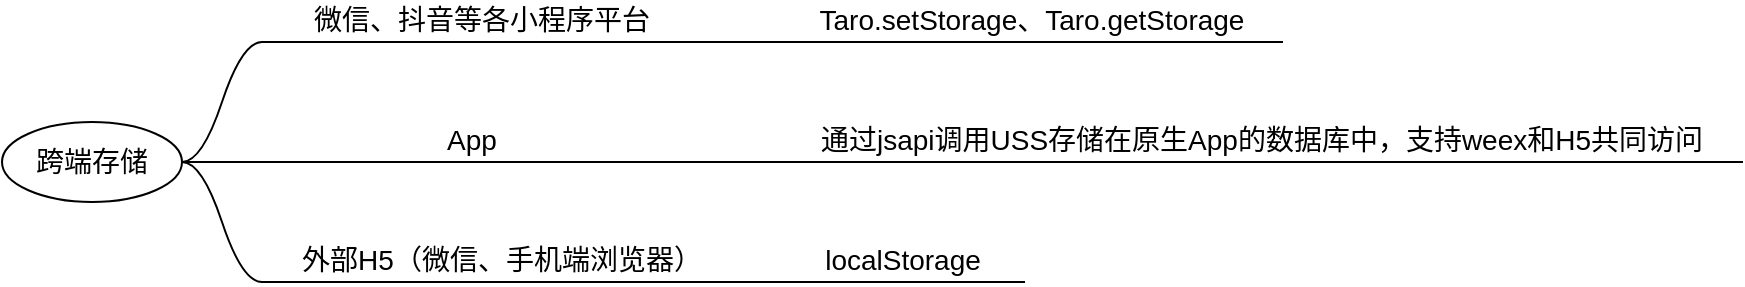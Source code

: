 <mxfile version="16.2.7" type="github">
  <diagram id="C5RBs43oDa-KdzZeNtuy" name="Page-1">
    <mxGraphModel dx="1509" dy="835" grid="1" gridSize="10" guides="1" tooltips="1" connect="1" arrows="1" fold="1" page="1" pageScale="1" pageWidth="827" pageHeight="1169" math="0" shadow="0">
      <root>
        <mxCell id="WIyWlLk6GJQsqaUBKTNV-0" />
        <mxCell id="WIyWlLk6GJQsqaUBKTNV-1" parent="WIyWlLk6GJQsqaUBKTNV-0" />
        <mxCell id="nQVj50z2Bvgcwz3XXlZ--23" value="跨端存储" style="ellipse;whiteSpace=wrap;html=1;align=center;newEdgeStyle={&quot;edgeStyle&quot;:&quot;entityRelationEdgeStyle&quot;,&quot;startArrow&quot;:&quot;none&quot;,&quot;endArrow&quot;:&quot;none&quot;,&quot;segment&quot;:10,&quot;curved&quot;:1};treeFolding=1;treeMoving=1;fontSize=14;" vertex="1" parent="WIyWlLk6GJQsqaUBKTNV-1">
          <mxGeometry x="30" y="290" width="90" height="40" as="geometry" />
        </mxCell>
        <mxCell id="nQVj50z2Bvgcwz3XXlZ--25" value="微信、抖音等各小程序平台" style="whiteSpace=wrap;html=1;shape=partialRectangle;top=0;left=0;bottom=1;right=0;points=[[0,1],[1,1]];fillColor=none;align=center;verticalAlign=bottom;routingCenterY=0.5;snapToPoint=1;recursiveResize=0;autosize=1;treeFolding=1;treeMoving=1;newEdgeStyle={&quot;edgeStyle&quot;:&quot;entityRelationEdgeStyle&quot;,&quot;startArrow&quot;:&quot;none&quot;,&quot;endArrow&quot;:&quot;none&quot;,&quot;segment&quot;:10,&quot;curved&quot;:1};fontSize=14;" vertex="1" parent="WIyWlLk6GJQsqaUBKTNV-1">
          <mxGeometry x="160" y="230" width="220" height="20" as="geometry" />
        </mxCell>
        <mxCell id="nQVj50z2Bvgcwz3XXlZ--26" value="" style="edgeStyle=entityRelationEdgeStyle;startArrow=none;endArrow=none;segment=10;curved=1;rounded=0;fontSize=14;" edge="1" target="nQVj50z2Bvgcwz3XXlZ--25" parent="WIyWlLk6GJQsqaUBKTNV-1">
          <mxGeometry relative="1" as="geometry">
            <mxPoint x="120" y="310" as="sourcePoint" />
          </mxGeometry>
        </mxCell>
        <mxCell id="nQVj50z2Bvgcwz3XXlZ--27" value="App" style="whiteSpace=wrap;html=1;shape=partialRectangle;top=0;left=0;bottom=1;right=0;points=[[0,1],[1,1]];fillColor=none;align=center;verticalAlign=bottom;routingCenterY=0.5;snapToPoint=1;recursiveResize=0;autosize=1;treeFolding=1;treeMoving=1;newEdgeStyle={&quot;edgeStyle&quot;:&quot;entityRelationEdgeStyle&quot;,&quot;startArrow&quot;:&quot;none&quot;,&quot;endArrow&quot;:&quot;none&quot;,&quot;segment&quot;:10,&quot;curved&quot;:1};fontSize=14;" vertex="1" parent="WIyWlLk6GJQsqaUBKTNV-1">
          <mxGeometry x="150" y="290" width="230" height="20" as="geometry" />
        </mxCell>
        <mxCell id="nQVj50z2Bvgcwz3XXlZ--28" value="" style="edgeStyle=entityRelationEdgeStyle;startArrow=none;endArrow=none;segment=10;curved=1;rounded=0;fontSize=14;exitX=1;exitY=0.5;exitDx=0;exitDy=0;" edge="1" target="nQVj50z2Bvgcwz3XXlZ--27" parent="WIyWlLk6GJQsqaUBKTNV-1" source="nQVj50z2Bvgcwz3XXlZ--23">
          <mxGeometry relative="1" as="geometry">
            <mxPoint x="120" y="355" as="sourcePoint" />
          </mxGeometry>
        </mxCell>
        <mxCell id="nQVj50z2Bvgcwz3XXlZ--29" value="外部H5（微信、手机端浏览器）" style="whiteSpace=wrap;html=1;shape=partialRectangle;top=0;left=0;bottom=1;right=0;points=[[0,1],[1,1]];fillColor=none;align=center;verticalAlign=bottom;routingCenterY=0.5;snapToPoint=1;recursiveResize=0;autosize=1;treeFolding=1;treeMoving=1;newEdgeStyle={&quot;edgeStyle&quot;:&quot;entityRelationEdgeStyle&quot;,&quot;startArrow&quot;:&quot;none&quot;,&quot;endArrow&quot;:&quot;none&quot;,&quot;segment&quot;:10,&quot;curved&quot;:1};fontSize=14;" vertex="1" parent="WIyWlLk6GJQsqaUBKTNV-1">
          <mxGeometry x="160" y="350" width="240" height="20" as="geometry" />
        </mxCell>
        <mxCell id="nQVj50z2Bvgcwz3XXlZ--30" value="" style="edgeStyle=entityRelationEdgeStyle;startArrow=none;endArrow=none;segment=10;curved=1;rounded=0;fontSize=14;exitX=1;exitY=0.5;exitDx=0;exitDy=0;" edge="1" target="nQVj50z2Bvgcwz3XXlZ--29" parent="WIyWlLk6GJQsqaUBKTNV-1" source="nQVj50z2Bvgcwz3XXlZ--23">
          <mxGeometry relative="1" as="geometry">
            <mxPoint x="160" y="390" as="sourcePoint" />
          </mxGeometry>
        </mxCell>
        <mxCell id="nQVj50z2Bvgcwz3XXlZ--31" value="Taro.setStorage、Taro.getStorage" style="whiteSpace=wrap;html=1;shape=partialRectangle;top=0;left=0;bottom=1;right=0;points=[[0,1],[1,1]];fillColor=none;align=center;verticalAlign=bottom;routingCenterY=0.5;snapToPoint=1;recursiveResize=0;autosize=1;treeFolding=1;treeMoving=1;newEdgeStyle={&quot;edgeStyle&quot;:&quot;entityRelationEdgeStyle&quot;,&quot;startArrow&quot;:&quot;none&quot;,&quot;endArrow&quot;:&quot;none&quot;,&quot;segment&quot;:10,&quot;curved&quot;:1};fontSize=14;" vertex="1" collapsed="1" parent="WIyWlLk6GJQsqaUBKTNV-1">
          <mxGeometry x="420" y="230" width="250" height="20" as="geometry" />
        </mxCell>
        <mxCell id="nQVj50z2Bvgcwz3XXlZ--32" value="" style="edgeStyle=entityRelationEdgeStyle;startArrow=none;endArrow=none;segment=10;curved=1;rounded=0;fontSize=14;exitX=1;exitY=1;exitDx=0;exitDy=0;" edge="1" target="nQVj50z2Bvgcwz3XXlZ--31" parent="WIyWlLk6GJQsqaUBKTNV-1" source="nQVj50z2Bvgcwz3XXlZ--25">
          <mxGeometry relative="1" as="geometry">
            <mxPoint x="390" y="250" as="sourcePoint" />
          </mxGeometry>
        </mxCell>
        <mxCell id="nQVj50z2Bvgcwz3XXlZ--33" value="通过jsapi调用USS存储在原生App的数据库中，支持weex和H5共同访问" style="whiteSpace=wrap;html=1;shape=partialRectangle;top=0;left=0;bottom=1;right=0;points=[[0,1],[1,1]];fillColor=none;align=center;verticalAlign=bottom;routingCenterY=0.5;snapToPoint=1;recursiveResize=0;autosize=1;treeFolding=1;treeMoving=1;newEdgeStyle={&quot;edgeStyle&quot;:&quot;entityRelationEdgeStyle&quot;,&quot;startArrow&quot;:&quot;none&quot;,&quot;endArrow&quot;:&quot;none&quot;,&quot;segment&quot;:10,&quot;curved&quot;:1};fontSize=14;" vertex="1" parent="WIyWlLk6GJQsqaUBKTNV-1">
          <mxGeometry x="420" y="290" width="480" height="20" as="geometry" />
        </mxCell>
        <mxCell id="nQVj50z2Bvgcwz3XXlZ--34" value="" style="edgeStyle=entityRelationEdgeStyle;startArrow=none;endArrow=none;segment=10;curved=1;rounded=0;fontSize=14;exitX=1;exitY=1;exitDx=0;exitDy=0;" edge="1" target="nQVj50z2Bvgcwz3XXlZ--33" parent="WIyWlLk6GJQsqaUBKTNV-1" source="nQVj50z2Bvgcwz3XXlZ--27">
          <mxGeometry relative="1" as="geometry">
            <mxPoint x="450" y="330" as="sourcePoint" />
          </mxGeometry>
        </mxCell>
        <mxCell id="nQVj50z2Bvgcwz3XXlZ--38" value="localStorage" style="whiteSpace=wrap;html=1;shape=partialRectangle;top=0;left=0;bottom=1;right=0;points=[[0,1],[1,1]];fillColor=none;align=center;verticalAlign=bottom;routingCenterY=0.5;snapToPoint=1;recursiveResize=0;autosize=1;treeFolding=1;treeMoving=1;newEdgeStyle={&quot;edgeStyle&quot;:&quot;entityRelationEdgeStyle&quot;,&quot;startArrow&quot;:&quot;none&quot;,&quot;endArrow&quot;:&quot;none&quot;,&quot;segment&quot;:10,&quot;curved&quot;:1};fontSize=14;" vertex="1" parent="WIyWlLk6GJQsqaUBKTNV-1">
          <mxGeometry x="420" y="350" width="121" height="20" as="geometry" />
        </mxCell>
        <mxCell id="nQVj50z2Bvgcwz3XXlZ--39" value="" style="edgeStyle=entityRelationEdgeStyle;startArrow=none;endArrow=none;segment=10;curved=1;rounded=0;fontSize=14;exitX=1;exitY=1;exitDx=0;exitDy=0;" edge="1" target="nQVj50z2Bvgcwz3XXlZ--38" parent="WIyWlLk6GJQsqaUBKTNV-1" source="nQVj50z2Bvgcwz3XXlZ--29">
          <mxGeometry relative="1" as="geometry">
            <mxPoint x="530" y="370" as="sourcePoint" />
          </mxGeometry>
        </mxCell>
      </root>
    </mxGraphModel>
  </diagram>
</mxfile>
